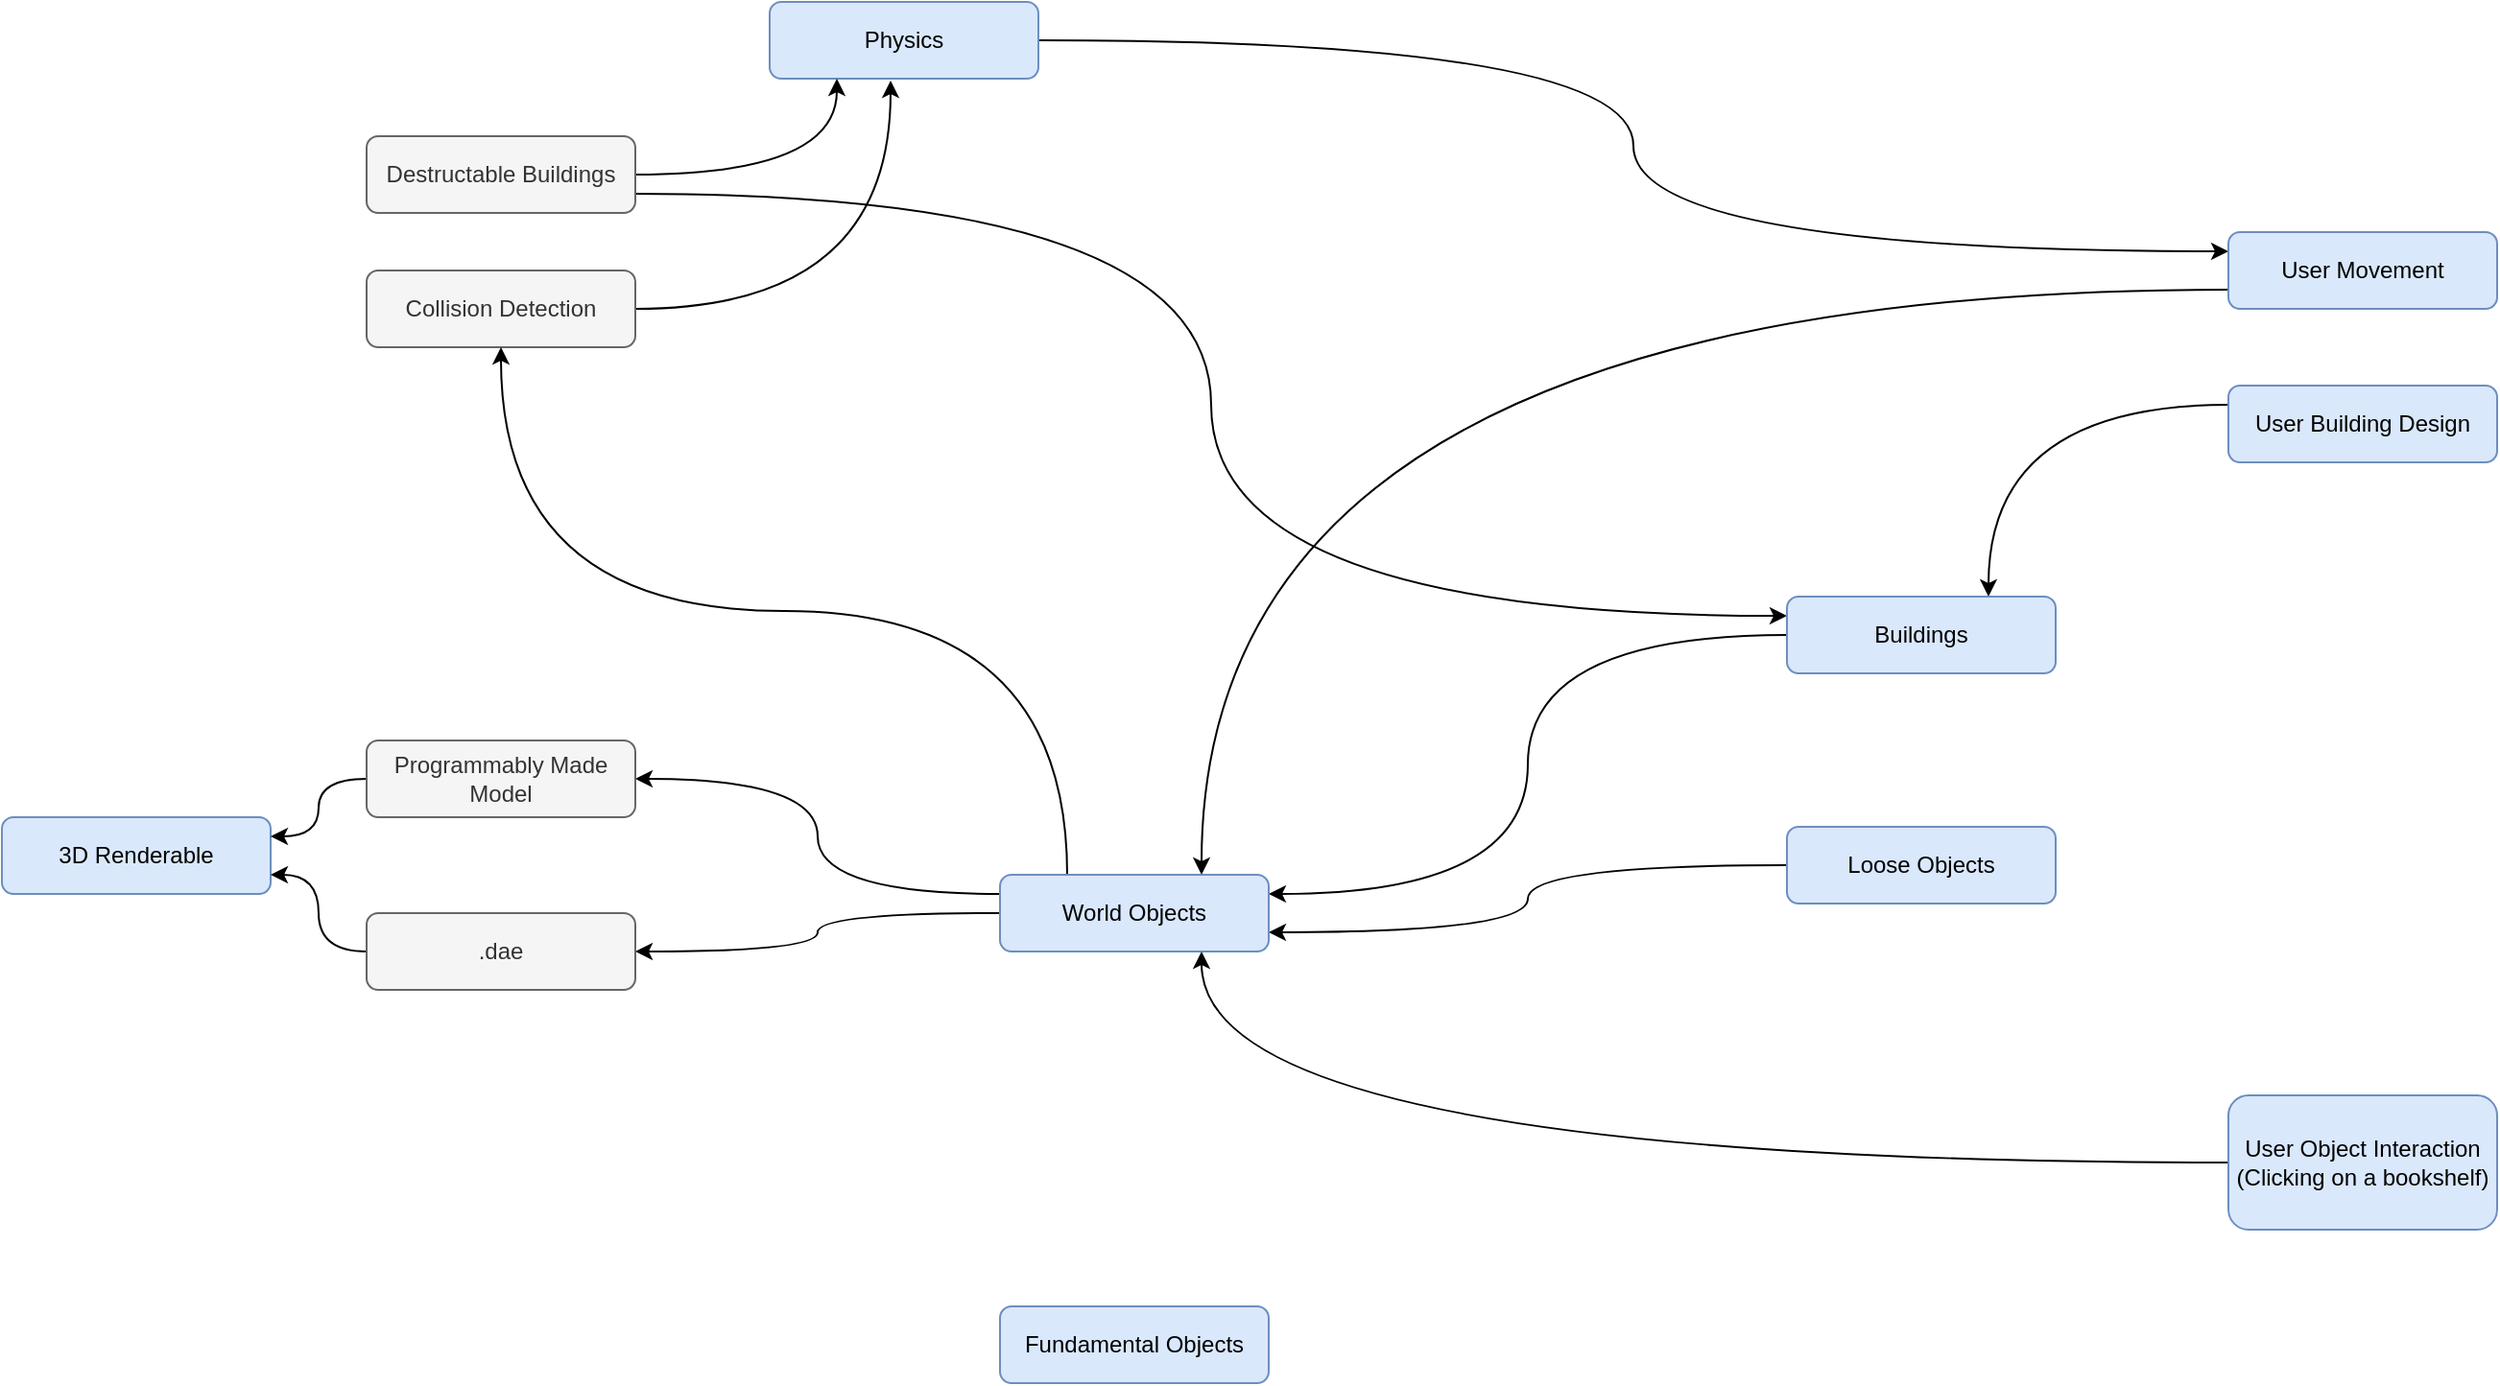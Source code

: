 <mxfile version="13.6.4" type="github">
  <diagram id="YuxSeg3jxWOvCLHMLxM0" name="Page-1">
    <mxGraphModel dx="2333" dy="813" grid="1" gridSize="10" guides="1" tooltips="1" connect="1" arrows="1" fold="1" page="1" pageScale="1" pageWidth="850" pageHeight="1100" math="0" shadow="0">
      <root>
        <mxCell id="0" />
        <mxCell id="1" parent="0" />
        <mxCell id="iXWuRrLyi4cy8TGjW2jB-23" style="edgeStyle=orthogonalEdgeStyle;orthogonalLoop=1;jettySize=auto;html=1;exitX=1;exitY=0.5;exitDx=0;exitDy=0;entryX=0;entryY=0.25;entryDx=0;entryDy=0;curved=1;" edge="1" parent="1" source="iXWuRrLyi4cy8TGjW2jB-1" target="iXWuRrLyi4cy8TGjW2jB-7">
          <mxGeometry relative="1" as="geometry" />
        </mxCell>
        <mxCell id="iXWuRrLyi4cy8TGjW2jB-1" value="Physics" style="rounded=1;whiteSpace=wrap;html=1;fillColor=#dae8fc;strokeColor=#6c8ebf;" vertex="1" parent="1">
          <mxGeometry x="-230" y="90" width="140" height="40" as="geometry" />
        </mxCell>
        <mxCell id="iXWuRrLyi4cy8TGjW2jB-4" style="edgeStyle=orthogonalEdgeStyle;orthogonalLoop=1;jettySize=auto;html=1;exitX=1;exitY=0.5;exitDx=0;exitDy=0;entryX=0.25;entryY=1;entryDx=0;entryDy=0;curved=1;" edge="1" parent="1" source="iXWuRrLyi4cy8TGjW2jB-2" target="iXWuRrLyi4cy8TGjW2jB-1">
          <mxGeometry relative="1" as="geometry" />
        </mxCell>
        <mxCell id="iXWuRrLyi4cy8TGjW2jB-22" style="edgeStyle=orthogonalEdgeStyle;orthogonalLoop=1;jettySize=auto;html=1;exitX=1;exitY=0.75;exitDx=0;exitDy=0;entryX=0;entryY=0.25;entryDx=0;entryDy=0;curved=1;" edge="1" parent="1" source="iXWuRrLyi4cy8TGjW2jB-2" target="iXWuRrLyi4cy8TGjW2jB-9">
          <mxGeometry relative="1" as="geometry" />
        </mxCell>
        <mxCell id="iXWuRrLyi4cy8TGjW2jB-2" value="Destructable Buildings" style="rounded=1;whiteSpace=wrap;html=1;fillColor=#f5f5f5;strokeColor=#666666;fontColor=#333333;" vertex="1" parent="1">
          <mxGeometry x="-440" y="160" width="140" height="40" as="geometry" />
        </mxCell>
        <mxCell id="iXWuRrLyi4cy8TGjW2jB-5" style="edgeStyle=orthogonalEdgeStyle;orthogonalLoop=1;jettySize=auto;html=1;exitX=1;exitY=0.5;exitDx=0;exitDy=0;entryX=0.45;entryY=1.025;entryDx=0;entryDy=0;entryPerimeter=0;curved=1;" edge="1" parent="1" source="iXWuRrLyi4cy8TGjW2jB-3" target="iXWuRrLyi4cy8TGjW2jB-1">
          <mxGeometry relative="1" as="geometry" />
        </mxCell>
        <mxCell id="iXWuRrLyi4cy8TGjW2jB-3" value="Collision Detection" style="rounded=1;whiteSpace=wrap;html=1;fillColor=#f5f5f5;strokeColor=#666666;fontColor=#333333;" vertex="1" parent="1">
          <mxGeometry x="-440" y="230" width="140" height="40" as="geometry" />
        </mxCell>
        <mxCell id="iXWuRrLyi4cy8TGjW2jB-26" style="edgeStyle=orthogonalEdgeStyle;curved=1;orthogonalLoop=1;jettySize=auto;html=1;exitX=0;exitY=0.25;exitDx=0;exitDy=0;entryX=0.75;entryY=0;entryDx=0;entryDy=0;" edge="1" parent="1" source="iXWuRrLyi4cy8TGjW2jB-6" target="iXWuRrLyi4cy8TGjW2jB-9">
          <mxGeometry relative="1" as="geometry" />
        </mxCell>
        <mxCell id="iXWuRrLyi4cy8TGjW2jB-6" value="User Building Design" style="rounded=1;whiteSpace=wrap;html=1;fillColor=#dae8fc;strokeColor=#6c8ebf;" vertex="1" parent="1">
          <mxGeometry x="530" y="290" width="140" height="40" as="geometry" />
        </mxCell>
        <mxCell id="iXWuRrLyi4cy8TGjW2jB-24" style="edgeStyle=orthogonalEdgeStyle;orthogonalLoop=1;jettySize=auto;html=1;exitX=0;exitY=0.75;exitDx=0;exitDy=0;entryX=0.75;entryY=0;entryDx=0;entryDy=0;curved=1;" edge="1" parent="1" source="iXWuRrLyi4cy8TGjW2jB-7" target="iXWuRrLyi4cy8TGjW2jB-11">
          <mxGeometry relative="1" as="geometry" />
        </mxCell>
        <mxCell id="iXWuRrLyi4cy8TGjW2jB-7" value="User Movement" style="rounded=1;whiteSpace=wrap;html=1;fillColor=#dae8fc;strokeColor=#6c8ebf;" vertex="1" parent="1">
          <mxGeometry x="530" y="210" width="140" height="40" as="geometry" />
        </mxCell>
        <mxCell id="iXWuRrLyi4cy8TGjW2jB-25" style="edgeStyle=orthogonalEdgeStyle;orthogonalLoop=1;jettySize=auto;html=1;exitX=0;exitY=0.5;exitDx=0;exitDy=0;entryX=0.75;entryY=1;entryDx=0;entryDy=0;curved=1;" edge="1" parent="1" source="iXWuRrLyi4cy8TGjW2jB-8" target="iXWuRrLyi4cy8TGjW2jB-11">
          <mxGeometry relative="1" as="geometry" />
        </mxCell>
        <mxCell id="iXWuRrLyi4cy8TGjW2jB-8" value="&lt;div&gt;User Object Interaction&lt;/div&gt;&lt;div&gt;(Clicking on a bookshelf)&lt;br&gt;&lt;/div&gt;" style="rounded=1;whiteSpace=wrap;html=1;fillColor=#dae8fc;strokeColor=#6c8ebf;" vertex="1" parent="1">
          <mxGeometry x="530" y="660" width="140" height="70" as="geometry" />
        </mxCell>
        <mxCell id="iXWuRrLyi4cy8TGjW2jB-19" style="edgeStyle=orthogonalEdgeStyle;orthogonalLoop=1;jettySize=auto;html=1;exitX=0;exitY=0.5;exitDx=0;exitDy=0;entryX=1;entryY=0.25;entryDx=0;entryDy=0;curved=1;" edge="1" parent="1" source="iXWuRrLyi4cy8TGjW2jB-9" target="iXWuRrLyi4cy8TGjW2jB-11">
          <mxGeometry relative="1" as="geometry" />
        </mxCell>
        <mxCell id="iXWuRrLyi4cy8TGjW2jB-9" value="Buildings" style="rounded=1;whiteSpace=wrap;html=1;fillColor=#dae8fc;strokeColor=#6c8ebf;" vertex="1" parent="1">
          <mxGeometry x="300" y="400" width="140" height="40" as="geometry" />
        </mxCell>
        <mxCell id="iXWuRrLyi4cy8TGjW2jB-20" style="edgeStyle=orthogonalEdgeStyle;orthogonalLoop=1;jettySize=auto;html=1;exitX=0;exitY=0.5;exitDx=0;exitDy=0;entryX=1;entryY=0.75;entryDx=0;entryDy=0;curved=1;" edge="1" parent="1" source="iXWuRrLyi4cy8TGjW2jB-10" target="iXWuRrLyi4cy8TGjW2jB-11">
          <mxGeometry relative="1" as="geometry" />
        </mxCell>
        <mxCell id="iXWuRrLyi4cy8TGjW2jB-10" value="&lt;div&gt;Loose Objects&lt;/div&gt;" style="rounded=1;whiteSpace=wrap;html=1;fillColor=#dae8fc;strokeColor=#6c8ebf;" vertex="1" parent="1">
          <mxGeometry x="300" y="520" width="140" height="40" as="geometry" />
        </mxCell>
        <mxCell id="iXWuRrLyi4cy8TGjW2jB-17" style="edgeStyle=orthogonalEdgeStyle;orthogonalLoop=1;jettySize=auto;html=1;exitX=0;exitY=0.25;exitDx=0;exitDy=0;entryX=1;entryY=0.5;entryDx=0;entryDy=0;curved=1;" edge="1" parent="1" source="iXWuRrLyi4cy8TGjW2jB-11" target="iXWuRrLyi4cy8TGjW2jB-13">
          <mxGeometry relative="1" as="geometry" />
        </mxCell>
        <mxCell id="iXWuRrLyi4cy8TGjW2jB-18" style="edgeStyle=orthogonalEdgeStyle;orthogonalLoop=1;jettySize=auto;html=1;exitX=0;exitY=0.5;exitDx=0;exitDy=0;entryX=1;entryY=0.5;entryDx=0;entryDy=0;curved=1;" edge="1" parent="1" source="iXWuRrLyi4cy8TGjW2jB-11" target="iXWuRrLyi4cy8TGjW2jB-14">
          <mxGeometry relative="1" as="geometry" />
        </mxCell>
        <mxCell id="iXWuRrLyi4cy8TGjW2jB-21" style="edgeStyle=orthogonalEdgeStyle;orthogonalLoop=1;jettySize=auto;html=1;exitX=0.25;exitY=0;exitDx=0;exitDy=0;entryX=0.5;entryY=1;entryDx=0;entryDy=0;curved=1;" edge="1" parent="1" source="iXWuRrLyi4cy8TGjW2jB-11" target="iXWuRrLyi4cy8TGjW2jB-3">
          <mxGeometry relative="1" as="geometry" />
        </mxCell>
        <mxCell id="iXWuRrLyi4cy8TGjW2jB-11" value="World Objects" style="rounded=1;whiteSpace=wrap;html=1;fillColor=#dae8fc;strokeColor=#6c8ebf;" vertex="1" parent="1">
          <mxGeometry x="-110" y="545" width="140" height="40" as="geometry" />
        </mxCell>
        <mxCell id="iXWuRrLyi4cy8TGjW2jB-12" value="3D Renderable" style="rounded=1;whiteSpace=wrap;html=1;fillColor=#dae8fc;strokeColor=#6c8ebf;" vertex="1" parent="1">
          <mxGeometry x="-630" y="515" width="140" height="40" as="geometry" />
        </mxCell>
        <mxCell id="iXWuRrLyi4cy8TGjW2jB-15" style="edgeStyle=orthogonalEdgeStyle;orthogonalLoop=1;jettySize=auto;html=1;exitX=0;exitY=0.5;exitDx=0;exitDy=0;entryX=1;entryY=0.25;entryDx=0;entryDy=0;curved=1;" edge="1" parent="1" source="iXWuRrLyi4cy8TGjW2jB-13" target="iXWuRrLyi4cy8TGjW2jB-12">
          <mxGeometry relative="1" as="geometry" />
        </mxCell>
        <mxCell id="iXWuRrLyi4cy8TGjW2jB-13" value="&lt;div&gt;Programmably Made&lt;/div&gt;&lt;div&gt;Model&lt;br&gt;&lt;/div&gt;" style="rounded=1;whiteSpace=wrap;html=1;fillColor=#f5f5f5;strokeColor=#666666;fontColor=#333333;" vertex="1" parent="1">
          <mxGeometry x="-440" y="475" width="140" height="40" as="geometry" />
        </mxCell>
        <mxCell id="iXWuRrLyi4cy8TGjW2jB-16" style="edgeStyle=orthogonalEdgeStyle;orthogonalLoop=1;jettySize=auto;html=1;exitX=0;exitY=0.5;exitDx=0;exitDy=0;entryX=1;entryY=0.75;entryDx=0;entryDy=0;curved=1;" edge="1" parent="1" source="iXWuRrLyi4cy8TGjW2jB-14" target="iXWuRrLyi4cy8TGjW2jB-12">
          <mxGeometry relative="1" as="geometry" />
        </mxCell>
        <mxCell id="iXWuRrLyi4cy8TGjW2jB-14" value=".dae" style="rounded=1;whiteSpace=wrap;html=1;fillColor=#f5f5f5;strokeColor=#666666;fontColor=#333333;" vertex="1" parent="1">
          <mxGeometry x="-440" y="565" width="140" height="40" as="geometry" />
        </mxCell>
        <mxCell id="iXWuRrLyi4cy8TGjW2jB-27" value="Fundamental Objects" style="rounded=1;whiteSpace=wrap;html=1;fillColor=#dae8fc;strokeColor=#6c8ebf;" vertex="1" parent="1">
          <mxGeometry x="-110" y="770" width="140" height="40" as="geometry" />
        </mxCell>
      </root>
    </mxGraphModel>
  </diagram>
</mxfile>
